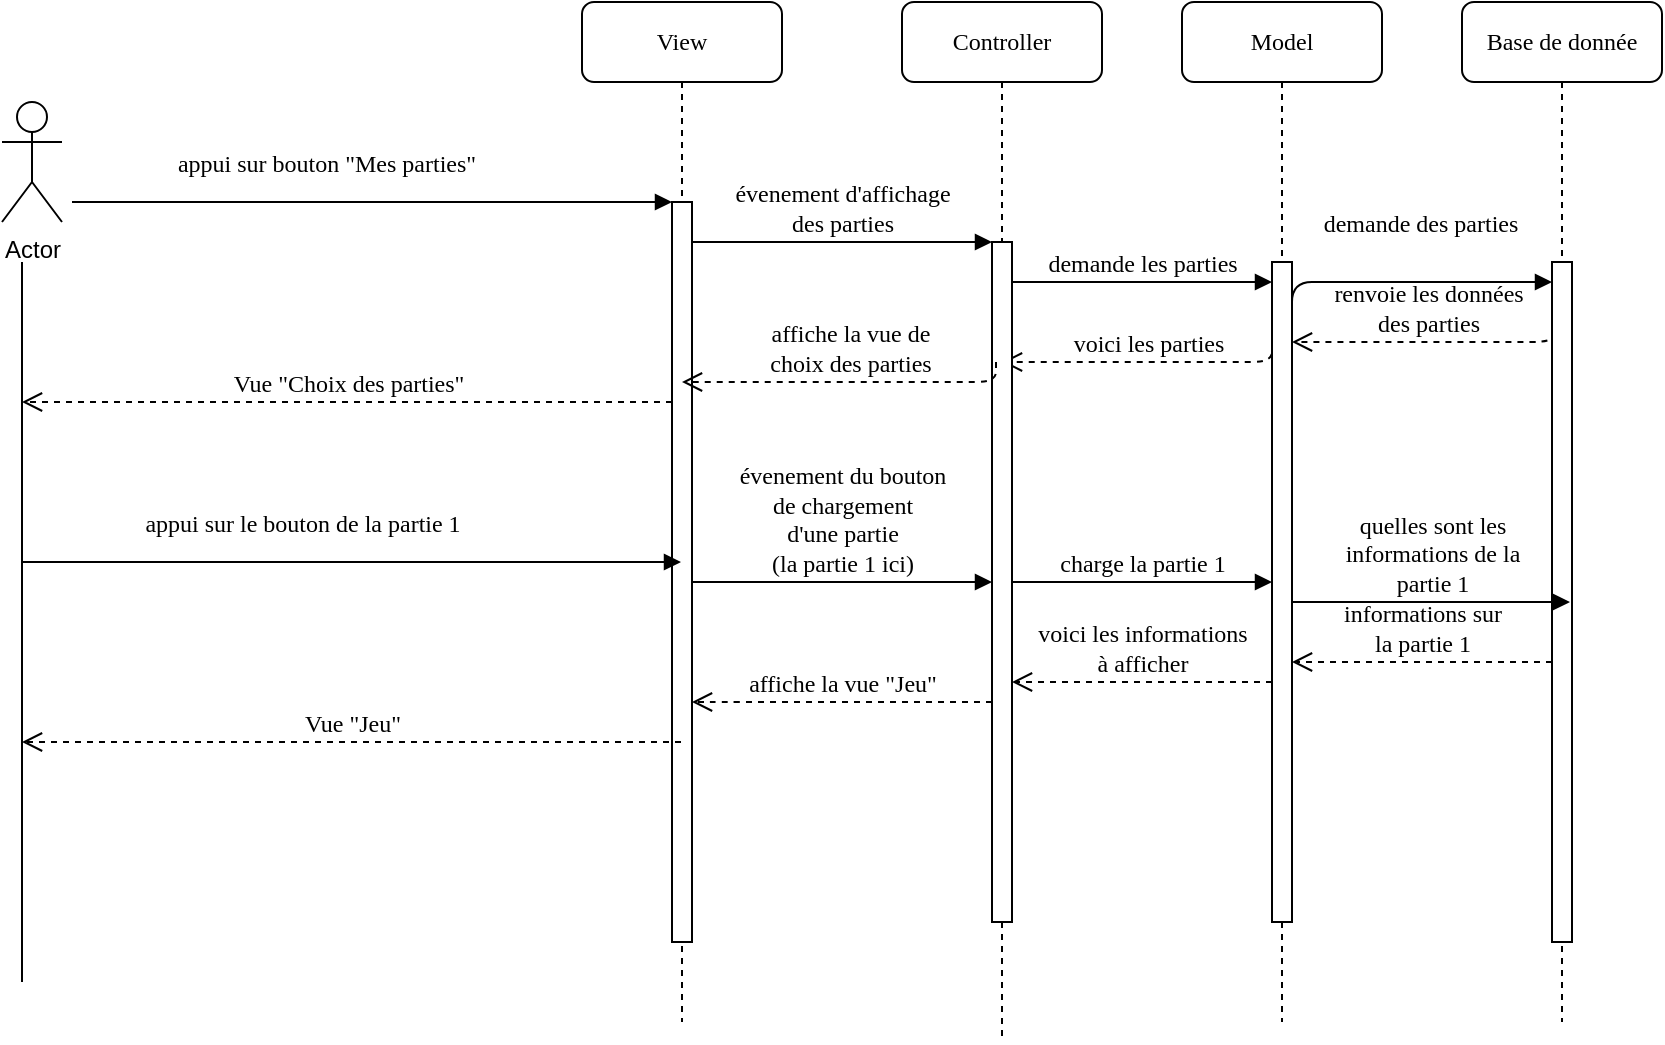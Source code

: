 <mxfile version="15.5.2" type="device"><diagram name="Page-1" id="13e1069c-82ec-6db2-03f1-153e76fe0fe0"><mxGraphModel dx="1422" dy="776" grid="1" gridSize="10" guides="1" tooltips="1" connect="1" arrows="1" fold="1" page="1" pageScale="1" pageWidth="1100" pageHeight="850" background="none" math="0" shadow="0"><root><mxCell id="0"/><mxCell id="1" parent="0"/><mxCell id="7baba1c4bc27f4b0-2" value="View" style="shape=umlLifeline;perimeter=lifelinePerimeter;whiteSpace=wrap;html=1;container=1;collapsible=0;recursiveResize=0;outlineConnect=0;rounded=1;shadow=0;comic=0;labelBackgroundColor=none;strokeWidth=1;fontFamily=Verdana;fontSize=12;align=center;" parent="1" vertex="1"><mxGeometry x="410" y="80" width="100" height="510" as="geometry"/></mxCell><mxCell id="7baba1c4bc27f4b0-10" value="" style="html=1;points=[];perimeter=orthogonalPerimeter;rounded=0;shadow=0;comic=0;labelBackgroundColor=none;strokeWidth=1;fontFamily=Verdana;fontSize=12;align=center;" parent="7baba1c4bc27f4b0-2" vertex="1"><mxGeometry x="45" y="100" width="10" height="370" as="geometry"/></mxCell><mxCell id="PfjUSWj4pJvU4ugvDW9M-5" value="voici les parties" style="html=1;verticalAlign=bottom;endArrow=open;dashed=1;endSize=8;labelBackgroundColor=none;fontFamily=Verdana;fontSize=12;edgeStyle=elbowEdgeStyle;elbow=vertical;" edge="1" parent="7baba1c4bc27f4b0-2" target="7baba1c4bc27f4b0-3"><mxGeometry relative="1" as="geometry"><mxPoint x="-374.5" y="170" as="targetPoint"/><Array as="points"><mxPoint x="300" y="180"/><mxPoint x="205.5" y="170"/><mxPoint x="65.5" y="170"/></Array><mxPoint x="345" y="170" as="sourcePoint"/></mxGeometry></mxCell><mxCell id="PfjUSWj4pJvU4ugvDW9M-20" value="&lt;div&gt;évenement du bouton&lt;/div&gt;&lt;div&gt; de chargement&lt;/div&gt;&lt;div&gt; d'une partie &lt;br&gt;&lt;/div&gt;&lt;div&gt;(la partie 1 ici)&lt;br&gt;&lt;/div&gt;" style="html=1;verticalAlign=bottom;endArrow=block;entryX=0;entryY=0;labelBackgroundColor=none;fontFamily=Verdana;fontSize=12;edgeStyle=elbowEdgeStyle;elbow=vertical;" edge="1" parent="7baba1c4bc27f4b0-2"><mxGeometry relative="1" as="geometry"><mxPoint x="55" y="290" as="sourcePoint"/><mxPoint x="205" y="290" as="targetPoint"/></mxGeometry></mxCell><mxCell id="7baba1c4bc27f4b0-3" value="Controller" style="shape=umlLifeline;perimeter=lifelinePerimeter;whiteSpace=wrap;html=1;container=1;collapsible=0;recursiveResize=0;outlineConnect=0;rounded=1;shadow=0;comic=0;labelBackgroundColor=none;strokeWidth=1;fontFamily=Verdana;fontSize=12;align=center;" parent="1" vertex="1"><mxGeometry x="570" y="80" width="100" height="520" as="geometry"/></mxCell><mxCell id="7baba1c4bc27f4b0-13" value="" style="html=1;points=[];perimeter=orthogonalPerimeter;rounded=0;shadow=0;comic=0;labelBackgroundColor=none;strokeWidth=1;fontFamily=Verdana;fontSize=12;align=center;" parent="7baba1c4bc27f4b0-3" vertex="1"><mxGeometry x="45" y="120" width="10" height="340" as="geometry"/></mxCell><mxCell id="7baba1c4bc27f4b0-4" value="Model" style="shape=umlLifeline;perimeter=lifelinePerimeter;whiteSpace=wrap;html=1;container=1;collapsible=0;recursiveResize=0;outlineConnect=0;rounded=1;shadow=0;comic=0;labelBackgroundColor=none;strokeWidth=1;fontFamily=Verdana;fontSize=12;align=center;" parent="1" vertex="1"><mxGeometry x="710" y="80" width="100" height="510" as="geometry"/></mxCell><mxCell id="PfjUSWj4pJvU4ugvDW9M-4" value="" style="html=1;points=[];perimeter=orthogonalPerimeter;rounded=0;shadow=0;comic=0;labelBackgroundColor=none;strokeWidth=1;fontFamily=Verdana;fontSize=12;align=center;" vertex="1" parent="7baba1c4bc27f4b0-4"><mxGeometry x="45" y="130" width="10" height="330" as="geometry"/></mxCell><mxCell id="PfjUSWj4pJvU4ugvDW9M-23" value="&lt;div&gt;informations sur &lt;br&gt;&lt;/div&gt;&lt;div&gt;la partie 1&lt;br&gt;&lt;/div&gt;" style="html=1;verticalAlign=bottom;endArrow=open;dashed=1;endSize=8;labelBackgroundColor=none;fontFamily=Verdana;fontSize=12;edgeStyle=elbowEdgeStyle;elbow=vertical;" edge="1" parent="7baba1c4bc27f4b0-4" target="PfjUSWj4pJvU4ugvDW9M-4"><mxGeometry relative="1" as="geometry"><mxPoint x="24.5" y="330" as="targetPoint"/><Array as="points"><mxPoint x="45" y="330"/><mxPoint x="-95" y="330"/></Array><mxPoint x="185" y="330" as="sourcePoint"/></mxGeometry></mxCell><mxCell id="7baba1c4bc27f4b0-17" value="demande les parties" style="html=1;verticalAlign=bottom;endArrow=block;labelBackgroundColor=none;fontFamily=Verdana;fontSize=12;edgeStyle=elbowEdgeStyle;elbow=vertical;" parent="1" source="7baba1c4bc27f4b0-13" edge="1"><mxGeometry relative="1" as="geometry"><mxPoint x="680" y="220" as="sourcePoint"/><Array as="points"><mxPoint x="630" y="220"/></Array><mxPoint x="755" y="220" as="targetPoint"/></mxGeometry></mxCell><mxCell id="7baba1c4bc27f4b0-11" value="appui sur bouton &quot;Mes parties&quot;" style="html=1;verticalAlign=bottom;endArrow=block;entryX=0;entryY=0;labelBackgroundColor=none;fontFamily=Verdana;fontSize=12;edgeStyle=elbowEdgeStyle;elbow=vertical;" parent="1" target="7baba1c4bc27f4b0-10" edge="1"><mxGeometry x="-0.154" y="10" relative="1" as="geometry"><mxPoint x="155" y="180" as="sourcePoint"/><mxPoint as="offset"/></mxGeometry></mxCell><mxCell id="7baba1c4bc27f4b0-14" value="&lt;div&gt;évenement d'affichage&lt;/div&gt;&lt;div&gt; des parties&lt;/div&gt;" style="html=1;verticalAlign=bottom;endArrow=block;entryX=0;entryY=0;labelBackgroundColor=none;fontFamily=Verdana;fontSize=12;edgeStyle=elbowEdgeStyle;elbow=vertical;" parent="1" source="7baba1c4bc27f4b0-10" target="7baba1c4bc27f4b0-13" edge="1"><mxGeometry relative="1" as="geometry"><mxPoint x="540" y="200" as="sourcePoint"/></mxGeometry></mxCell><mxCell id="PfjUSWj4pJvU4ugvDW9M-1" value="Actor" style="shape=umlActor;verticalLabelPosition=bottom;verticalAlign=top;html=1;outlineConnect=0;" vertex="1" parent="1"><mxGeometry x="120" y="130" width="30" height="60" as="geometry"/></mxCell><mxCell id="PfjUSWj4pJvU4ugvDW9M-3" value="" style="endArrow=none;html=1;rounded=0;" edge="1" parent="1"><mxGeometry width="50" height="50" relative="1" as="geometry"><mxPoint x="130" y="570" as="sourcePoint"/><mxPoint x="130" y="210" as="targetPoint"/></mxGeometry></mxCell><mxCell id="PfjUSWj4pJvU4ugvDW9M-6" value="&lt;div&gt;affiche la vue de&lt;/div&gt;&lt;div&gt;choix des parties&lt;br&gt;&lt;/div&gt;" style="html=1;verticalAlign=bottom;endArrow=open;dashed=1;endSize=8;labelBackgroundColor=none;fontFamily=Verdana;fontSize=12;edgeStyle=elbowEdgeStyle;elbow=vertical;" edge="1" parent="1" target="7baba1c4bc27f4b0-2"><mxGeometry relative="1" as="geometry"><mxPoint x="484" y="260" as="targetPoint"/><Array as="points"><mxPoint x="570" y="270"/><mxPoint x="480" y="260"/><mxPoint x="340" y="260"/></Array><mxPoint x="617" y="260" as="sourcePoint"/></mxGeometry></mxCell><mxCell id="PfjUSWj4pJvU4ugvDW9M-7" value="Vue &quot;Choix des parties&quot;" style="html=1;verticalAlign=bottom;endArrow=open;dashed=1;endSize=8;labelBackgroundColor=none;fontFamily=Verdana;fontSize=12;edgeStyle=elbowEdgeStyle;elbow=vertical;" edge="1" parent="1" source="7baba1c4bc27f4b0-10"><mxGeometry relative="1" as="geometry"><mxPoint x="130" y="280" as="targetPoint"/><Array as="points"><mxPoint x="400" y="280"/><mxPoint x="260" y="280"/></Array><mxPoint x="547" y="290" as="sourcePoint"/></mxGeometry></mxCell><mxCell id="PfjUSWj4pJvU4ugvDW9M-12" value="Base de donnée" style="shape=umlLifeline;perimeter=lifelinePerimeter;whiteSpace=wrap;html=1;container=1;collapsible=0;recursiveResize=0;outlineConnect=0;rounded=1;shadow=0;comic=0;labelBackgroundColor=none;strokeWidth=1;fontFamily=Verdana;fontSize=12;align=center;" vertex="1" parent="1"><mxGeometry x="850" y="80" width="100" height="510" as="geometry"/></mxCell><mxCell id="PfjUSWj4pJvU4ugvDW9M-13" value="" style="html=1;points=[];perimeter=orthogonalPerimeter;rounded=0;shadow=0;comic=0;labelBackgroundColor=none;strokeWidth=1;fontFamily=Verdana;fontSize=12;align=center;" vertex="1" parent="PfjUSWj4pJvU4ugvDW9M-12"><mxGeometry x="45" y="130" width="10" height="340" as="geometry"/></mxCell><mxCell id="PfjUSWj4pJvU4ugvDW9M-16" value="&lt;div&gt;renvoie les données&lt;/div&gt;&lt;div&gt; des parties&lt;/div&gt;" style="html=1;verticalAlign=bottom;endArrow=open;dashed=1;endSize=8;labelBackgroundColor=none;fontFamily=Verdana;fontSize=12;edgeStyle=elbowEdgeStyle;elbow=vertical;" edge="1" parent="PfjUSWj4pJvU4ugvDW9M-12"><mxGeometry relative="1" as="geometry"><mxPoint x="-85" y="170" as="targetPoint"/><Array as="points"><mxPoint x="-60" y="170"/><mxPoint x="-50" y="180"/><mxPoint x="-94.5" y="164.5"/><mxPoint x="-234.5" y="164.5"/></Array><mxPoint x="45" y="164.5" as="sourcePoint"/></mxGeometry></mxCell><mxCell id="PfjUSWj4pJvU4ugvDW9M-15" value="demande des parties" style="html=1;verticalAlign=bottom;endArrow=block;labelBackgroundColor=none;fontFamily=Verdana;fontSize=12;edgeStyle=elbowEdgeStyle;elbow=vertical;exitX=1;exitY=0.125;exitDx=0;exitDy=0;exitPerimeter=0;" edge="1" parent="1" source="PfjUSWj4pJvU4ugvDW9M-4" target="PfjUSWj4pJvU4ugvDW9M-13"><mxGeometry x="0.185" y="20" relative="1" as="geometry"><mxPoint x="770" y="230" as="sourcePoint"/><Array as="points"><mxPoint x="820" y="220"/><mxPoint x="810" y="230"/></Array><mxPoint x="900" y="230" as="targetPoint"/><mxPoint as="offset"/></mxGeometry></mxCell><mxCell id="PfjUSWj4pJvU4ugvDW9M-19" value="appui sur le bouton de la partie 1" style="html=1;verticalAlign=bottom;endArrow=block;labelBackgroundColor=none;fontFamily=Verdana;fontSize=12;edgeStyle=elbowEdgeStyle;elbow=vertical;" edge="1" parent="1" target="7baba1c4bc27f4b0-2"><mxGeometry x="-0.154" y="10" relative="1" as="geometry"><mxPoint x="130" y="360" as="sourcePoint"/><mxPoint x="520" y="360.0" as="targetPoint"/><mxPoint as="offset"/></mxGeometry></mxCell><mxCell id="PfjUSWj4pJvU4ugvDW9M-21" value="charge la partie 1" style="html=1;verticalAlign=bottom;endArrow=block;labelBackgroundColor=none;fontFamily=Verdana;fontSize=12;edgeStyle=elbowEdgeStyle;elbow=vertical;" edge="1" parent="1" source="7baba1c4bc27f4b0-13" target="PfjUSWj4pJvU4ugvDW9M-4"><mxGeometry relative="1" as="geometry"><mxPoint x="615" y="379.5" as="sourcePoint"/><mxPoint x="765" y="379.5" as="targetPoint"/><Array as="points"><mxPoint x="760" y="380"/></Array></mxGeometry></mxCell><mxCell id="PfjUSWj4pJvU4ugvDW9M-22" value="&lt;div&gt;quelles sont les&lt;/div&gt;&lt;div&gt; informations de la &lt;br&gt;&lt;/div&gt;&lt;div&gt;partie 1&lt;/div&gt;" style="html=1;verticalAlign=bottom;endArrow=block;labelBackgroundColor=none;fontFamily=Verdana;fontSize=12;edgeStyle=elbowEdgeStyle;elbow=vertical;entryX=0.9;entryY=0.5;entryDx=0;entryDy=0;entryPerimeter=0;" edge="1" parent="1" source="PfjUSWj4pJvU4ugvDW9M-4" target="PfjUSWj4pJvU4ugvDW9M-13"><mxGeometry relative="1" as="geometry"><mxPoint x="760" y="370" as="sourcePoint"/><mxPoint x="890" y="370" as="targetPoint"/><Array as="points"><mxPoint x="895" y="380"/></Array></mxGeometry></mxCell><mxCell id="PfjUSWj4pJvU4ugvDW9M-24" value="&lt;div&gt;voici les informations &lt;br&gt;&lt;/div&gt;&lt;div&gt;à afficher&lt;/div&gt;" style="html=1;verticalAlign=bottom;endArrow=open;dashed=1;endSize=8;labelBackgroundColor=none;fontFamily=Verdana;fontSize=12;edgeStyle=elbowEdgeStyle;elbow=vertical;" edge="1" parent="1" source="PfjUSWj4pJvU4ugvDW9M-4" target="7baba1c4bc27f4b0-13"><mxGeometry relative="1" as="geometry"><mxPoint x="619.5" y="400" as="targetPoint"/><Array as="points"><mxPoint x="700" y="420"/><mxPoint x="660" y="410"/><mxPoint x="615.5" y="400"/><mxPoint x="475.5" y="400"/></Array><mxPoint x="755" y="400" as="sourcePoint"/></mxGeometry></mxCell><mxCell id="PfjUSWj4pJvU4ugvDW9M-25" value="affiche la vue &quot;Jeu&quot;" style="html=1;verticalAlign=bottom;endArrow=open;dashed=1;endSize=8;labelBackgroundColor=none;fontFamily=Verdana;fontSize=12;edgeStyle=elbowEdgeStyle;elbow=vertical;" edge="1" parent="1" source="7baba1c4bc27f4b0-13" target="7baba1c4bc27f4b0-10"><mxGeometry relative="1" as="geometry"><mxPoint x="465" y="424.91" as="targetPoint"/><Array as="points"><mxPoint x="480" y="430"/><mxPoint x="315.5" y="424.91"/></Array><mxPoint x="596" y="424.0" as="sourcePoint"/></mxGeometry></mxCell><mxCell id="PfjUSWj4pJvU4ugvDW9M-26" value="Vue &quot;Jeu&quot;" style="html=1;verticalAlign=bottom;endArrow=open;dashed=1;endSize=8;labelBackgroundColor=none;fontFamily=Verdana;fontSize=12;edgeStyle=elbowEdgeStyle;elbow=vertical;" edge="1" parent="1" source="7baba1c4bc27f4b0-2"><mxGeometry relative="1" as="geometry"><mxPoint x="130" y="450" as="targetPoint"/><Array as="points"><mxPoint x="375" y="450"/><mxPoint x="210.5" y="444.91"/></Array><mxPoint x="510" y="450" as="sourcePoint"/></mxGeometry></mxCell></root></mxGraphModel></diagram></mxfile>